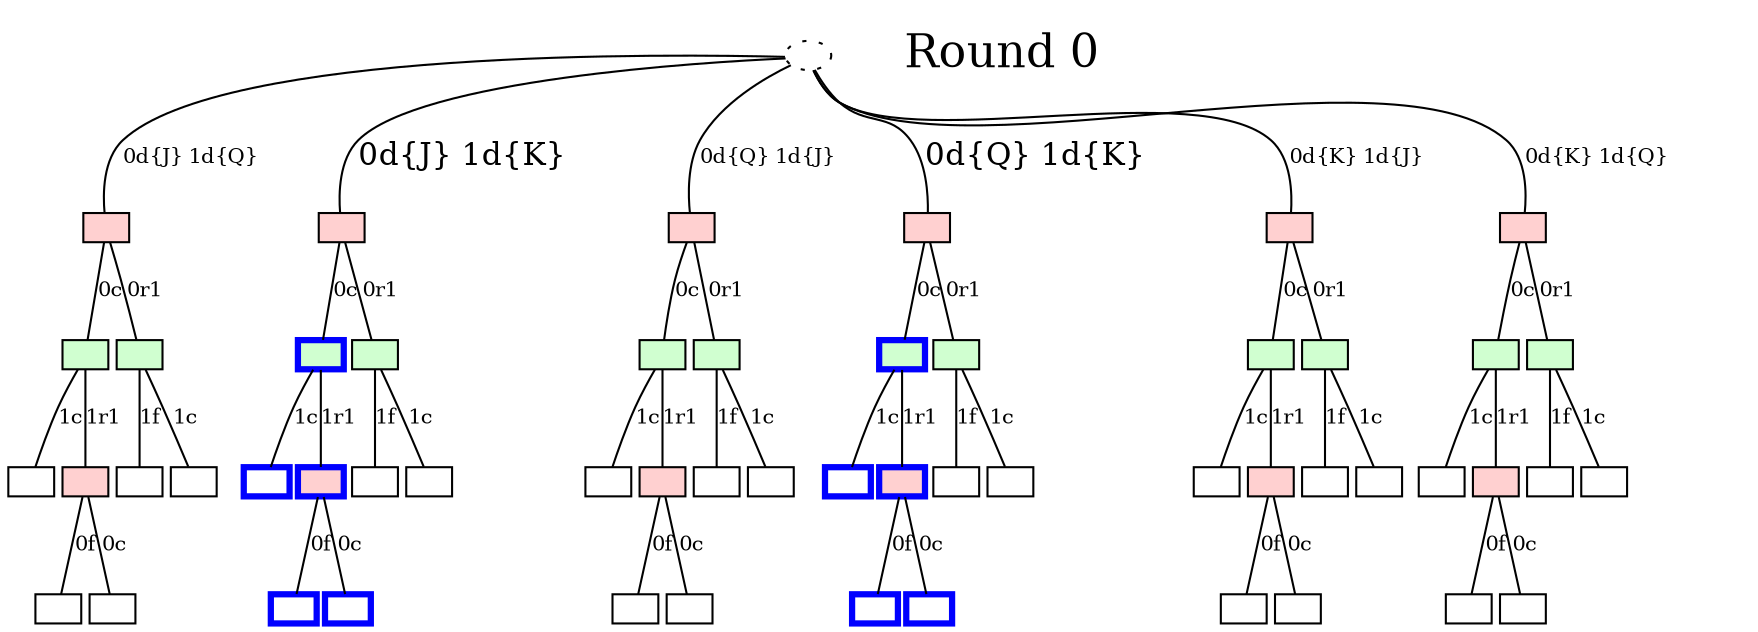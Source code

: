 digraph G {
graph [labeljust="l" labelloc="t" fontsize="10" nodesep="0.05" fontname="arial" ];
node[fontsize="10" width="0.3" height="0.2" ];
edge[arrowhead="none" fontsize="10" ];
"n4"[label="" fillcolor="#FFFFFF" style="filled" shape="box" ];
"n3" -> "n4"[label="1c" ];
"n6"[label="" fillcolor="#FFFFFF" style="filled" shape="box" ];
"n5" -> "n6"[label="0f" ];
"n7"[label="" fillcolor="#FFFFFF" style="filled" shape="box" ];
"n5" -> "n7"[label="0c" ];
"n5"[label="" fillcolor="#FFD0D0" style="filled" shape="box" ];
"n3" -> "n5"[label="1r1" ];
"n3"[label="" fillcolor="#D0FFD0" style="filled" shape="box" ];
"n2" -> "n3"[label="0c" ];
"n9"[label="" fillcolor="#FFFFFF" style="filled" shape="box" ];
"n8" -> "n9"[label="1f" ];
"n10"[label="" fillcolor="#FFFFFF" style="filled" shape="box" ];
"n8" -> "n10"[label="1c" ];
"n8"[label="" fillcolor="#D0FFD0" style="filled" shape="box" ];
"n2" -> "n8"[label="0r1" ];
"n2"[label="" fillcolor="#FFD0D0" style="filled" shape="box" ];
"n0" -> "n2"[label="0d{J} 1d{Q}             " ];
"n13"[label="" fillcolor="#FFFFFF" style="filled" shape="box" penwidth="3" color="#0000FF" ];
"n12" -> "n13"[label="1c" ];
"n15"[label="" fillcolor="#FFFFFF" style="filled" shape="box" penwidth="3" color="#0000FF" ];
"n14" -> "n15"[label="0f" ];
"n16"[label="" fillcolor="#FFFFFF" style="filled" shape="box" penwidth="3" color="#0000FF" ];
"n14" -> "n16"[label="0c" ];
"n14"[label="" fillcolor="#FFD0D0" style="filled" shape="box" penwidth="3" color="#0000FF" ];
"n12" -> "n14"[label="1r1" ];
"n12"[label="" fillcolor="#D0FFD0" style="filled" shape="box" penwidth="3" color="#0000FF" ];
"n11" -> "n12"[label="0c" ];
"n18"[label="" fillcolor="#FFFFFF" style="filled" shape="box" ];
"n17" -> "n18"[label="1f" ];
"n19"[label="" fillcolor="#FFFFFF" style="filled" shape="box" ];
"n17" -> "n19"[label="1c" ];
"n17"[label="" fillcolor="#D0FFD0" style="filled" shape="box" ];
"n11" -> "n17"[label="0r1" ];
"n11"[label="" fillcolor="#FFD0D0" style="filled" shape="box" ];
"n0" -> "n11"[label=<<FONT POINT-SIZE="15">0d{J} 1d{K}             </FONT>> ];
"n23"[label="" fillcolor="#FFFFFF" style="filled" shape="box" ];
"n22" -> "n23"[label="1c" ];
"n25"[label="" fillcolor="#FFFFFF" style="filled" shape="box" ];
"n24" -> "n25"[label="0f" ];
"n26"[label="" fillcolor="#FFFFFF" style="filled" shape="box" ];
"n24" -> "n26"[label="0c" ];
"n24"[label="" fillcolor="#FFD0D0" style="filled" shape="box" ];
"n22" -> "n24"[label="1r1" ];
"n22"[label="" fillcolor="#D0FFD0" style="filled" shape="box" ];
"n21" -> "n22"[label="0c" ];
"n28"[label="" fillcolor="#FFFFFF" style="filled" shape="box" ];
"n27" -> "n28"[label="1f" ];
"n29"[label="" fillcolor="#FFFFFF" style="filled" shape="box" ];
"n27" -> "n29"[label="1c" ];
"n27"[label="" fillcolor="#D0FFD0" style="filled" shape="box" ];
"n21" -> "n27"[label="0r1" ];
"n21"[label="" fillcolor="#FFD0D0" style="filled" shape="box" ];
"n0" -> "n21"[label="0d{Q} 1d{J}             " ];
"n32"[label="" fillcolor="#FFFFFF" style="filled" shape="box" penwidth="3" color="#0000FF" ];
"n31" -> "n32"[label="1c" ];
"n34"[label="" fillcolor="#FFFFFF" style="filled" shape="box" penwidth="3" color="#0000FF" ];
"n33" -> "n34"[label="0f" ];
"n35"[label="" fillcolor="#FFFFFF" style="filled" shape="box" penwidth="3" color="#0000FF" ];
"n33" -> "n35"[label="0c" ];
"n33"[label="" fillcolor="#FFD0D0" style="filled" shape="box" penwidth="3" color="#0000FF" ];
"n31" -> "n33"[label="1r1" ];
"n31"[label="" fillcolor="#D0FFD0" style="filled" shape="box" penwidth="3" color="#0000FF" ];
"n30" -> "n31"[label="0c" ];
"n37"[label="" fillcolor="#FFFFFF" style="filled" shape="box" ];
"n36" -> "n37"[label="1f" ];
"n38"[label="" fillcolor="#FFFFFF" style="filled" shape="box" ];
"n36" -> "n38"[label="1c" ];
"n36"[label="" fillcolor="#D0FFD0" style="filled" shape="box" ];
"n30" -> "n36"[label="0r1" ];
"n30"[label="" fillcolor="#FFD0D0" style="filled" shape="box" ];
"n0" -> "n30"[label=<<FONT POINT-SIZE="15">0d{Q} 1d{K}             </FONT>> ];
"n42"[label="" fillcolor="#FFFFFF" style="filled" shape="box" ];
"n41" -> "n42"[label="1c" ];
"n44"[label="" fillcolor="#FFFFFF" style="filled" shape="box" ];
"n43" -> "n44"[label="0f" ];
"n45"[label="" fillcolor="#FFFFFF" style="filled" shape="box" ];
"n43" -> "n45"[label="0c" ];
"n43"[label="" fillcolor="#FFD0D0" style="filled" shape="box" ];
"n41" -> "n43"[label="1r1" ];
"n41"[label="" fillcolor="#D0FFD0" style="filled" shape="box" ];
"n40" -> "n41"[label="0c" ];
"n47"[label="" fillcolor="#FFFFFF" style="filled" shape="box" ];
"n46" -> "n47"[label="1f" ];
"n48"[label="" fillcolor="#FFFFFF" style="filled" shape="box" ];
"n46" -> "n48"[label="1c" ];
"n46"[label="" fillcolor="#D0FFD0" style="filled" shape="box" ];
"n40" -> "n46"[label="0r1" ];
"n40"[label="" fillcolor="#FFD0D0" style="filled" shape="box" ];
"n0" -> "n40"[label="0d{K} 1d{J}             " ];
"n51"[label="" fillcolor="#FFFFFF" style="filled" shape="box" ];
"n50" -> "n51"[label="1c" ];
"n53"[label="" fillcolor="#FFFFFF" style="filled" shape="box" ];
"n52" -> "n53"[label="0f" ];
"n54"[label="" fillcolor="#FFFFFF" style="filled" shape="box" ];
"n52" -> "n54"[label="0c" ];
"n52"[label="" fillcolor="#FFD0D0" style="filled" shape="box" ];
"n50" -> "n52"[label="1r1" ];
"n50"[label="" fillcolor="#D0FFD0" style="filled" shape="box" ];
"n49" -> "n50"[label="0c" ];
"n56"[label="" fillcolor="#FFFFFF" style="filled" shape="box" ];
"n55" -> "n56"[label="1f" ];
"n57"[label="" fillcolor="#FFFFFF" style="filled" shape="box" ];
"n55" -> "n57"[label="1c" ];
"n55"[label="" fillcolor="#D0FFD0" style="filled" shape="box" ];
"n49" -> "n55"[label="0r1" ];
"n49"[label="" fillcolor="#FFD0D0" style="filled" shape="box" ];
"n0" -> "n49"[label="0d{K} 1d{Q}             " ];
{rank=same; round0;
"n0"[label="" fillcolor="#FFFFFF" style="filled, dotted" shape="ellipse" ];
}
{
"round0"[fontsize="22" style="bold" peripheries="0" label="Round 0" ];
}
}
